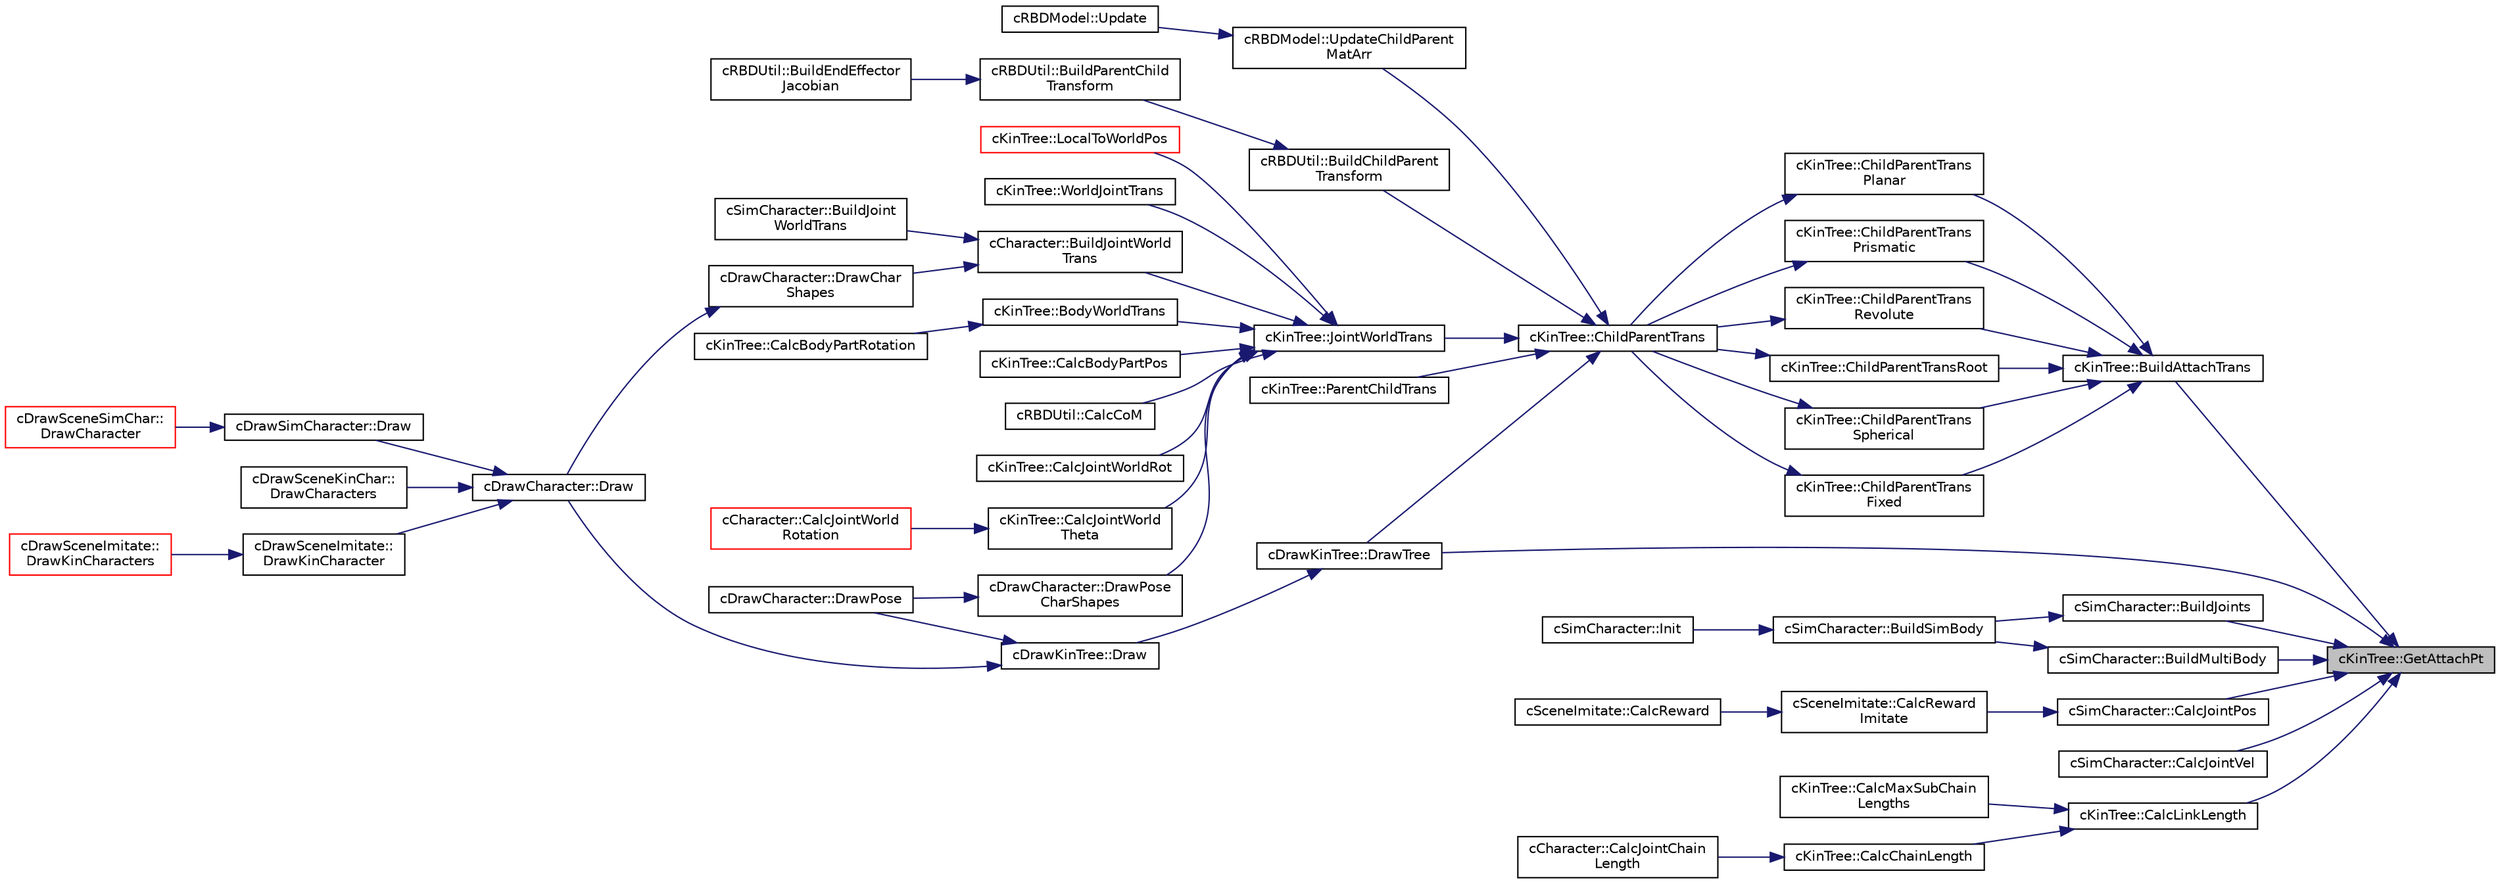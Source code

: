 digraph "cKinTree::GetAttachPt"
{
 // LATEX_PDF_SIZE
  edge [fontname="Helvetica",fontsize="10",labelfontname="Helvetica",labelfontsize="10"];
  node [fontname="Helvetica",fontsize="10",shape=record];
  rankdir="RL";
  Node1 [label="cKinTree::GetAttachPt",height=0.2,width=0.4,color="black", fillcolor="grey75", style="filled", fontcolor="black",tooltip=" "];
  Node1 -> Node2 [dir="back",color="midnightblue",fontsize="10",style="solid",fontname="Helvetica"];
  Node2 [label="cKinTree::BuildAttachTrans",height=0.2,width=0.4,color="black", fillcolor="white", style="filled",URL="$classc_kin_tree.html#a9a7e226ced44a53f2dd3bdb3c821ab6d",tooltip=" "];
  Node2 -> Node3 [dir="back",color="midnightblue",fontsize="10",style="solid",fontname="Helvetica"];
  Node3 [label="cKinTree::ChildParentTrans\lFixed",height=0.2,width=0.4,color="black", fillcolor="white", style="filled",URL="$classc_kin_tree.html#a9d808f6590df3468c36fce1c09379e1d",tooltip=" "];
  Node3 -> Node4 [dir="back",color="midnightblue",fontsize="10",style="solid",fontname="Helvetica"];
  Node4 [label="cKinTree::ChildParentTrans",height=0.2,width=0.4,color="black", fillcolor="white", style="filled",URL="$classc_kin_tree.html#a128b028d804ebd233a3cf65eeffd843a",tooltip=" "];
  Node4 -> Node5 [dir="back",color="midnightblue",fontsize="10",style="solid",fontname="Helvetica"];
  Node5 [label="cRBDUtil::BuildChildParent\lTransform",height=0.2,width=0.4,color="black", fillcolor="white", style="filled",URL="$classc_r_b_d_util.html#a393ec92eefe6f45bde96754ff54975dd",tooltip=" "];
  Node5 -> Node6 [dir="back",color="midnightblue",fontsize="10",style="solid",fontname="Helvetica"];
  Node6 [label="cRBDUtil::BuildParentChild\lTransform",height=0.2,width=0.4,color="black", fillcolor="white", style="filled",URL="$classc_r_b_d_util.html#a290642676ecc8088adb9fe2a47581321",tooltip=" "];
  Node6 -> Node7 [dir="back",color="midnightblue",fontsize="10",style="solid",fontname="Helvetica"];
  Node7 [label="cRBDUtil::BuildEndEffector\lJacobian",height=0.2,width=0.4,color="black", fillcolor="white", style="filled",URL="$classc_r_b_d_util.html#aa05249dcaba40cdcf8cfbc0580f1b487",tooltip=" "];
  Node4 -> Node8 [dir="back",color="midnightblue",fontsize="10",style="solid",fontname="Helvetica"];
  Node8 [label="cDrawKinTree::DrawTree",height=0.2,width=0.4,color="black", fillcolor="white", style="filled",URL="$classc_draw_kin_tree.html#a3ac3fbab30458f7a0fd843c18e10885b",tooltip=" "];
  Node8 -> Node9 [dir="back",color="midnightblue",fontsize="10",style="solid",fontname="Helvetica"];
  Node9 [label="cDrawKinTree::Draw",height=0.2,width=0.4,color="black", fillcolor="white", style="filled",URL="$classc_draw_kin_tree.html#a8152937a4528ee5cc347b252fed16a3f",tooltip=" "];
  Node9 -> Node10 [dir="back",color="midnightblue",fontsize="10",style="solid",fontname="Helvetica"];
  Node10 [label="cDrawCharacter::Draw",height=0.2,width=0.4,color="black", fillcolor="white", style="filled",URL="$classc_draw_character.html#a85afe23957fc54b3d058f91770b2537e",tooltip=" "];
  Node10 -> Node11 [dir="back",color="midnightblue",fontsize="10",style="solid",fontname="Helvetica"];
  Node11 [label="cDrawSimCharacter::Draw",height=0.2,width=0.4,color="black", fillcolor="white", style="filled",URL="$classc_draw_sim_character.html#a9f0a67297252bd88282ad212bf032733",tooltip=" "];
  Node11 -> Node12 [dir="back",color="midnightblue",fontsize="10",style="solid",fontname="Helvetica"];
  Node12 [label="cDrawSceneSimChar::\lDrawCharacter",height=0.2,width=0.4,color="red", fillcolor="white", style="filled",URL="$classc_draw_scene_sim_char.html#a09e34a109f247453e5e135a60867a43c",tooltip=" "];
  Node10 -> Node15 [dir="back",color="midnightblue",fontsize="10",style="solid",fontname="Helvetica"];
  Node15 [label="cDrawSceneKinChar::\lDrawCharacters",height=0.2,width=0.4,color="black", fillcolor="white", style="filled",URL="$classc_draw_scene_kin_char.html#ab8bd61dfc0483c9314fcc6aa4c3a812b",tooltip=" "];
  Node10 -> Node16 [dir="back",color="midnightblue",fontsize="10",style="solid",fontname="Helvetica"];
  Node16 [label="cDrawSceneImitate::\lDrawKinCharacter",height=0.2,width=0.4,color="black", fillcolor="white", style="filled",URL="$classc_draw_scene_imitate.html#a410cacbc8a5923ba4651044e89d68909",tooltip=" "];
  Node16 -> Node17 [dir="back",color="midnightblue",fontsize="10",style="solid",fontname="Helvetica"];
  Node17 [label="cDrawSceneImitate::\lDrawKinCharacters",height=0.2,width=0.4,color="red", fillcolor="white", style="filled",URL="$classc_draw_scene_imitate.html#a5a679d121195c8478cf0090a8016083a",tooltip=" "];
  Node9 -> Node18 [dir="back",color="midnightblue",fontsize="10",style="solid",fontname="Helvetica"];
  Node18 [label="cDrawCharacter::DrawPose",height=0.2,width=0.4,color="black", fillcolor="white", style="filled",URL="$classc_draw_character.html#acb2ee17d59302e962fa211d177291290",tooltip=" "];
  Node4 -> Node19 [dir="back",color="midnightblue",fontsize="10",style="solid",fontname="Helvetica"];
  Node19 [label="cKinTree::JointWorldTrans",height=0.2,width=0.4,color="black", fillcolor="white", style="filled",URL="$classc_kin_tree.html#acecd45296511a0156ed587def403e719",tooltip=" "];
  Node19 -> Node20 [dir="back",color="midnightblue",fontsize="10",style="solid",fontname="Helvetica"];
  Node20 [label="cKinTree::BodyWorldTrans",height=0.2,width=0.4,color="black", fillcolor="white", style="filled",URL="$classc_kin_tree.html#a01928e82ebeca48369c5c78915e2b5cb",tooltip=" "];
  Node20 -> Node21 [dir="back",color="midnightblue",fontsize="10",style="solid",fontname="Helvetica"];
  Node21 [label="cKinTree::CalcBodyPartRotation",height=0.2,width=0.4,color="black", fillcolor="white", style="filled",URL="$classc_kin_tree.html#aca58825a85a5c4bc35a0066350cea9d7",tooltip=" "];
  Node19 -> Node22 [dir="back",color="midnightblue",fontsize="10",style="solid",fontname="Helvetica"];
  Node22 [label="cCharacter::BuildJointWorld\lTrans",height=0.2,width=0.4,color="black", fillcolor="white", style="filled",URL="$classc_character.html#a41648e406d0a2e868382f1708568cf00",tooltip=" "];
  Node22 -> Node23 [dir="back",color="midnightblue",fontsize="10",style="solid",fontname="Helvetica"];
  Node23 [label="cSimCharacter::BuildJoint\lWorldTrans",height=0.2,width=0.4,color="black", fillcolor="white", style="filled",URL="$classc_sim_character.html#a2441caf7642438cb5e0555db736abe0b",tooltip=" "];
  Node22 -> Node24 [dir="back",color="midnightblue",fontsize="10",style="solid",fontname="Helvetica"];
  Node24 [label="cDrawCharacter::DrawChar\lShapes",height=0.2,width=0.4,color="black", fillcolor="white", style="filled",URL="$classc_draw_character.html#a039230192a7c9a1880476d0130fb7bcf",tooltip=" "];
  Node24 -> Node10 [dir="back",color="midnightblue",fontsize="10",style="solid",fontname="Helvetica"];
  Node19 -> Node25 [dir="back",color="midnightblue",fontsize="10",style="solid",fontname="Helvetica"];
  Node25 [label="cKinTree::CalcBodyPartPos",height=0.2,width=0.4,color="black", fillcolor="white", style="filled",URL="$classc_kin_tree.html#aff46d193d965ec618e2bec6860bd3011",tooltip=" "];
  Node19 -> Node26 [dir="back",color="midnightblue",fontsize="10",style="solid",fontname="Helvetica"];
  Node26 [label="cRBDUtil::CalcCoM",height=0.2,width=0.4,color="black", fillcolor="white", style="filled",URL="$classc_r_b_d_util.html#a8f43dd473bd4409558b1d5c423fd70b2",tooltip=" "];
  Node19 -> Node27 [dir="back",color="midnightblue",fontsize="10",style="solid",fontname="Helvetica"];
  Node27 [label="cKinTree::CalcJointWorldRot",height=0.2,width=0.4,color="black", fillcolor="white", style="filled",URL="$classc_kin_tree.html#a7371583c29b5b8ef98ff52804dcc0400",tooltip=" "];
  Node19 -> Node28 [dir="back",color="midnightblue",fontsize="10",style="solid",fontname="Helvetica"];
  Node28 [label="cKinTree::CalcJointWorld\lTheta",height=0.2,width=0.4,color="black", fillcolor="white", style="filled",URL="$classc_kin_tree.html#affd2c68cd8051f6a61febaaf12c351cf",tooltip=" "];
  Node28 -> Node29 [dir="back",color="midnightblue",fontsize="10",style="solid",fontname="Helvetica"];
  Node29 [label="cCharacter::CalcJointWorld\lRotation",height=0.2,width=0.4,color="red", fillcolor="white", style="filled",URL="$classc_character.html#a0fbdd379c6d9d0a3349bff0a126bc2ef",tooltip=" "];
  Node19 -> Node31 [dir="back",color="midnightblue",fontsize="10",style="solid",fontname="Helvetica"];
  Node31 [label="cDrawCharacter::DrawPose\lCharShapes",height=0.2,width=0.4,color="black", fillcolor="white", style="filled",URL="$classc_draw_character.html#a9315c2b6bfdb2c9f8f19e7110b90beef",tooltip=" "];
  Node31 -> Node18 [dir="back",color="midnightblue",fontsize="10",style="solid",fontname="Helvetica"];
  Node19 -> Node32 [dir="back",color="midnightblue",fontsize="10",style="solid",fontname="Helvetica"];
  Node32 [label="cKinTree::LocalToWorldPos",height=0.2,width=0.4,color="red", fillcolor="white", style="filled",URL="$classc_kin_tree.html#af86ab0819b6e5cc1c0c622749574405a",tooltip=" "];
  Node19 -> Node45 [dir="back",color="midnightblue",fontsize="10",style="solid",fontname="Helvetica"];
  Node45 [label="cKinTree::WorldJointTrans",height=0.2,width=0.4,color="black", fillcolor="white", style="filled",URL="$classc_kin_tree.html#a94f030fdcf4ec40dc75e263f619b660e",tooltip=" "];
  Node4 -> Node46 [dir="back",color="midnightblue",fontsize="10",style="solid",fontname="Helvetica"];
  Node46 [label="cKinTree::ParentChildTrans",height=0.2,width=0.4,color="black", fillcolor="white", style="filled",URL="$classc_kin_tree.html#a5ee77f27a62b286e51fc04a1cd7e3a4e",tooltip=" "];
  Node4 -> Node47 [dir="back",color="midnightblue",fontsize="10",style="solid",fontname="Helvetica"];
  Node47 [label="cRBDModel::UpdateChildParent\lMatArr",height=0.2,width=0.4,color="black", fillcolor="white", style="filled",URL="$classc_r_b_d_model.html#a04c50731917961a60b4128a552e3736e",tooltip=" "];
  Node47 -> Node48 [dir="back",color="midnightblue",fontsize="10",style="solid",fontname="Helvetica"];
  Node48 [label="cRBDModel::Update",height=0.2,width=0.4,color="black", fillcolor="white", style="filled",URL="$classc_r_b_d_model.html#af4791a1c8722f4d66c8c54aee0cf0b78",tooltip=" "];
  Node2 -> Node49 [dir="back",color="midnightblue",fontsize="10",style="solid",fontname="Helvetica"];
  Node49 [label="cKinTree::ChildParentTrans\lPlanar",height=0.2,width=0.4,color="black", fillcolor="white", style="filled",URL="$classc_kin_tree.html#a9e56a9df76d7df722e1700c785b7e00a",tooltip=" "];
  Node49 -> Node4 [dir="back",color="midnightblue",fontsize="10",style="solid",fontname="Helvetica"];
  Node2 -> Node50 [dir="back",color="midnightblue",fontsize="10",style="solid",fontname="Helvetica"];
  Node50 [label="cKinTree::ChildParentTrans\lPrismatic",height=0.2,width=0.4,color="black", fillcolor="white", style="filled",URL="$classc_kin_tree.html#ac12a66913ac0e93ca11210d0648fff46",tooltip=" "];
  Node50 -> Node4 [dir="back",color="midnightblue",fontsize="10",style="solid",fontname="Helvetica"];
  Node2 -> Node51 [dir="back",color="midnightblue",fontsize="10",style="solid",fontname="Helvetica"];
  Node51 [label="cKinTree::ChildParentTrans\lRevolute",height=0.2,width=0.4,color="black", fillcolor="white", style="filled",URL="$classc_kin_tree.html#a50bc0a27fc208dd78787278b985f056a",tooltip=" "];
  Node51 -> Node4 [dir="back",color="midnightblue",fontsize="10",style="solid",fontname="Helvetica"];
  Node2 -> Node52 [dir="back",color="midnightblue",fontsize="10",style="solid",fontname="Helvetica"];
  Node52 [label="cKinTree::ChildParentTransRoot",height=0.2,width=0.4,color="black", fillcolor="white", style="filled",URL="$classc_kin_tree.html#a6516ddf706ee84a791581d0d3f256b46",tooltip=" "];
  Node52 -> Node4 [dir="back",color="midnightblue",fontsize="10",style="solid",fontname="Helvetica"];
  Node2 -> Node53 [dir="back",color="midnightblue",fontsize="10",style="solid",fontname="Helvetica"];
  Node53 [label="cKinTree::ChildParentTrans\lSpherical",height=0.2,width=0.4,color="black", fillcolor="white", style="filled",URL="$classc_kin_tree.html#a78fee3ee7e4986d39b8696efc96318e8",tooltip=" "];
  Node53 -> Node4 [dir="back",color="midnightblue",fontsize="10",style="solid",fontname="Helvetica"];
  Node1 -> Node54 [dir="back",color="midnightblue",fontsize="10",style="solid",fontname="Helvetica"];
  Node54 [label="cSimCharacter::BuildJoints",height=0.2,width=0.4,color="black", fillcolor="white", style="filled",URL="$classc_sim_character.html#ac3026fc1dac59be3aa9ac534a82b7ade",tooltip=" "];
  Node54 -> Node55 [dir="back",color="midnightblue",fontsize="10",style="solid",fontname="Helvetica"];
  Node55 [label="cSimCharacter::BuildSimBody",height=0.2,width=0.4,color="black", fillcolor="white", style="filled",URL="$classc_sim_character.html#a3cca4d62a0b31a5da8268cebdd7ddc23",tooltip=" "];
  Node55 -> Node56 [dir="back",color="midnightblue",fontsize="10",style="solid",fontname="Helvetica"];
  Node56 [label="cSimCharacter::Init",height=0.2,width=0.4,color="black", fillcolor="white", style="filled",URL="$classc_sim_character.html#a268ec8e85dcc271e9bb20a8e0c44c124",tooltip=" "];
  Node1 -> Node57 [dir="back",color="midnightblue",fontsize="10",style="solid",fontname="Helvetica"];
  Node57 [label="cSimCharacter::BuildMultiBody",height=0.2,width=0.4,color="black", fillcolor="white", style="filled",URL="$classc_sim_character.html#a6a66eac5718b437270cc835d42e56002",tooltip=" "];
  Node57 -> Node55 [dir="back",color="midnightblue",fontsize="10",style="solid",fontname="Helvetica"];
  Node1 -> Node58 [dir="back",color="midnightblue",fontsize="10",style="solid",fontname="Helvetica"];
  Node58 [label="cSimCharacter::CalcJointPos",height=0.2,width=0.4,color="black", fillcolor="white", style="filled",URL="$classc_sim_character.html#ac7bbfcbc0ad78bd6f289b557ceb6d7af",tooltip=" "];
  Node58 -> Node37 [dir="back",color="midnightblue",fontsize="10",style="solid",fontname="Helvetica"];
  Node37 [label="cSceneImitate::CalcReward\lImitate",height=0.2,width=0.4,color="black", fillcolor="white", style="filled",URL="$classc_scene_imitate.html#a5fa3ac5de8bbde3998e4943fcf8ab18b",tooltip=" "];
  Node37 -> Node38 [dir="back",color="midnightblue",fontsize="10",style="solid",fontname="Helvetica"];
  Node38 [label="cSceneImitate::CalcReward",height=0.2,width=0.4,color="black", fillcolor="white", style="filled",URL="$classc_scene_imitate.html#aed775e0aa0df893f1df6b35cda0cbeab",tooltip=" "];
  Node1 -> Node59 [dir="back",color="midnightblue",fontsize="10",style="solid",fontname="Helvetica"];
  Node59 [label="cSimCharacter::CalcJointVel",height=0.2,width=0.4,color="black", fillcolor="white", style="filled",URL="$classc_sim_character.html#a30b6e5702bd5169be21a2ae0df935d91",tooltip=" "];
  Node1 -> Node60 [dir="back",color="midnightblue",fontsize="10",style="solid",fontname="Helvetica"];
  Node60 [label="cKinTree::CalcLinkLength",height=0.2,width=0.4,color="black", fillcolor="white", style="filled",URL="$classc_kin_tree.html#abfbe2278daa46fc796382cdbcea154a8",tooltip=" "];
  Node60 -> Node61 [dir="back",color="midnightblue",fontsize="10",style="solid",fontname="Helvetica"];
  Node61 [label="cKinTree::CalcChainLength",height=0.2,width=0.4,color="black", fillcolor="white", style="filled",URL="$classc_kin_tree.html#a93b314f52bea7ba1641b1e34ca1f716e",tooltip=" "];
  Node61 -> Node62 [dir="back",color="midnightblue",fontsize="10",style="solid",fontname="Helvetica"];
  Node62 [label="cCharacter::CalcJointChain\lLength",height=0.2,width=0.4,color="black", fillcolor="white", style="filled",URL="$classc_character.html#aec175b6804ec34f8b970c814a661b764",tooltip=" "];
  Node60 -> Node63 [dir="back",color="midnightblue",fontsize="10",style="solid",fontname="Helvetica"];
  Node63 [label="cKinTree::CalcMaxSubChain\lLengths",height=0.2,width=0.4,color="black", fillcolor="white", style="filled",URL="$classc_kin_tree.html#a62086226cb5705a517ebdf5b6713b423",tooltip=" "];
  Node1 -> Node8 [dir="back",color="midnightblue",fontsize="10",style="solid",fontname="Helvetica"];
}
